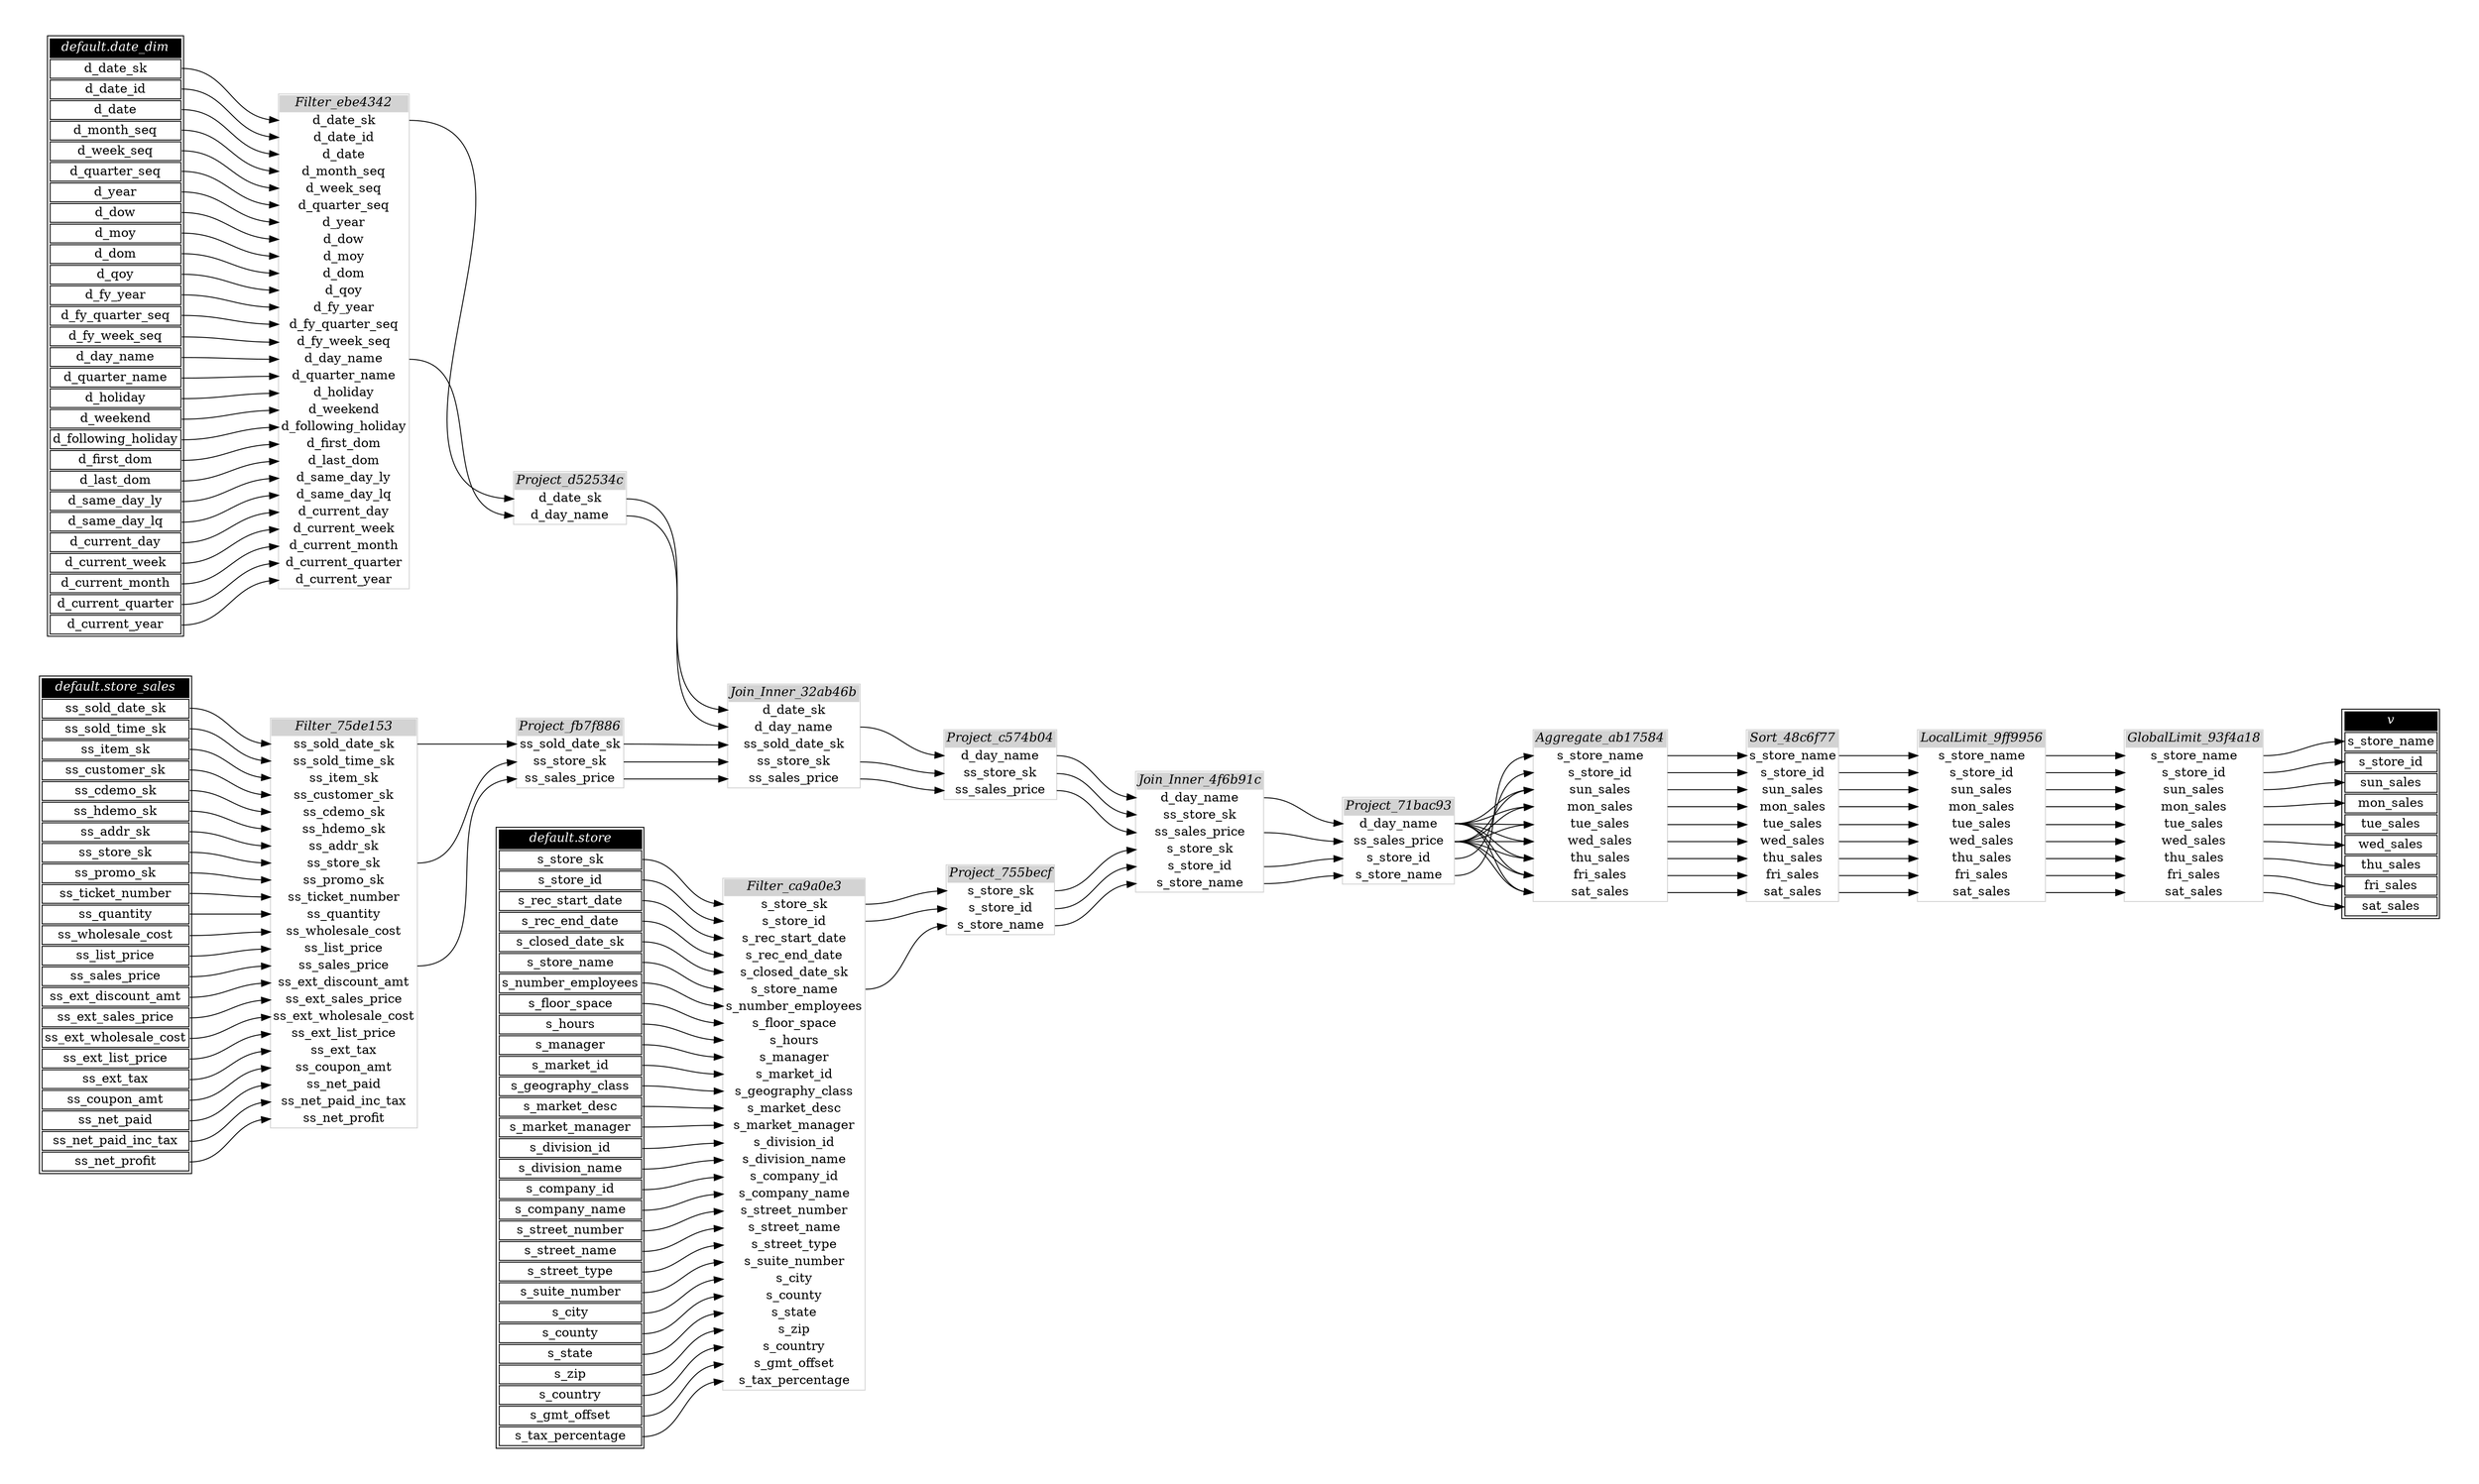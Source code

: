// Automatically generated by TPCDSFlowTestSuite


digraph {
  graph [pad="0.5" nodesep="0.5" ranksep="1" fontname="Helvetica" rankdir=LR];
  node [shape=plaintext]

  
"Aggregate_ab17584" [label=<
<table color="lightgray" border="1" cellborder="0" cellspacing="0">
  <tr><td bgcolor="lightgray" port="nodeName"><i>Aggregate_ab17584</i></td></tr>
  <tr><td port="0">s_store_name</td></tr>
<tr><td port="1">s_store_id</td></tr>
<tr><td port="2">sun_sales</td></tr>
<tr><td port="3">mon_sales</td></tr>
<tr><td port="4">tue_sales</td></tr>
<tr><td port="5">wed_sales</td></tr>
<tr><td port="6">thu_sales</td></tr>
<tr><td port="7">fri_sales</td></tr>
<tr><td port="8">sat_sales</td></tr>
</table>>];
     

"Filter_75de153" [label=<
<table color="lightgray" border="1" cellborder="0" cellspacing="0">
  <tr><td bgcolor="lightgray" port="nodeName"><i>Filter_75de153</i></td></tr>
  <tr><td port="0">ss_sold_date_sk</td></tr>
<tr><td port="1">ss_sold_time_sk</td></tr>
<tr><td port="2">ss_item_sk</td></tr>
<tr><td port="3">ss_customer_sk</td></tr>
<tr><td port="4">ss_cdemo_sk</td></tr>
<tr><td port="5">ss_hdemo_sk</td></tr>
<tr><td port="6">ss_addr_sk</td></tr>
<tr><td port="7">ss_store_sk</td></tr>
<tr><td port="8">ss_promo_sk</td></tr>
<tr><td port="9">ss_ticket_number</td></tr>
<tr><td port="10">ss_quantity</td></tr>
<tr><td port="11">ss_wholesale_cost</td></tr>
<tr><td port="12">ss_list_price</td></tr>
<tr><td port="13">ss_sales_price</td></tr>
<tr><td port="14">ss_ext_discount_amt</td></tr>
<tr><td port="15">ss_ext_sales_price</td></tr>
<tr><td port="16">ss_ext_wholesale_cost</td></tr>
<tr><td port="17">ss_ext_list_price</td></tr>
<tr><td port="18">ss_ext_tax</td></tr>
<tr><td port="19">ss_coupon_amt</td></tr>
<tr><td port="20">ss_net_paid</td></tr>
<tr><td port="21">ss_net_paid_inc_tax</td></tr>
<tr><td port="22">ss_net_profit</td></tr>
</table>>];
     

"Filter_ca9a0e3" [label=<
<table color="lightgray" border="1" cellborder="0" cellspacing="0">
  <tr><td bgcolor="lightgray" port="nodeName"><i>Filter_ca9a0e3</i></td></tr>
  <tr><td port="0">s_store_sk</td></tr>
<tr><td port="1">s_store_id</td></tr>
<tr><td port="2">s_rec_start_date</td></tr>
<tr><td port="3">s_rec_end_date</td></tr>
<tr><td port="4">s_closed_date_sk</td></tr>
<tr><td port="5">s_store_name</td></tr>
<tr><td port="6">s_number_employees</td></tr>
<tr><td port="7">s_floor_space</td></tr>
<tr><td port="8">s_hours</td></tr>
<tr><td port="9">s_manager</td></tr>
<tr><td port="10">s_market_id</td></tr>
<tr><td port="11">s_geography_class</td></tr>
<tr><td port="12">s_market_desc</td></tr>
<tr><td port="13">s_market_manager</td></tr>
<tr><td port="14">s_division_id</td></tr>
<tr><td port="15">s_division_name</td></tr>
<tr><td port="16">s_company_id</td></tr>
<tr><td port="17">s_company_name</td></tr>
<tr><td port="18">s_street_number</td></tr>
<tr><td port="19">s_street_name</td></tr>
<tr><td port="20">s_street_type</td></tr>
<tr><td port="21">s_suite_number</td></tr>
<tr><td port="22">s_city</td></tr>
<tr><td port="23">s_county</td></tr>
<tr><td port="24">s_state</td></tr>
<tr><td port="25">s_zip</td></tr>
<tr><td port="26">s_country</td></tr>
<tr><td port="27">s_gmt_offset</td></tr>
<tr><td port="28">s_tax_percentage</td></tr>
</table>>];
     

"Filter_ebe4342" [label=<
<table color="lightgray" border="1" cellborder="0" cellspacing="0">
  <tr><td bgcolor="lightgray" port="nodeName"><i>Filter_ebe4342</i></td></tr>
  <tr><td port="0">d_date_sk</td></tr>
<tr><td port="1">d_date_id</td></tr>
<tr><td port="2">d_date</td></tr>
<tr><td port="3">d_month_seq</td></tr>
<tr><td port="4">d_week_seq</td></tr>
<tr><td port="5">d_quarter_seq</td></tr>
<tr><td port="6">d_year</td></tr>
<tr><td port="7">d_dow</td></tr>
<tr><td port="8">d_moy</td></tr>
<tr><td port="9">d_dom</td></tr>
<tr><td port="10">d_qoy</td></tr>
<tr><td port="11">d_fy_year</td></tr>
<tr><td port="12">d_fy_quarter_seq</td></tr>
<tr><td port="13">d_fy_week_seq</td></tr>
<tr><td port="14">d_day_name</td></tr>
<tr><td port="15">d_quarter_name</td></tr>
<tr><td port="16">d_holiday</td></tr>
<tr><td port="17">d_weekend</td></tr>
<tr><td port="18">d_following_holiday</td></tr>
<tr><td port="19">d_first_dom</td></tr>
<tr><td port="20">d_last_dom</td></tr>
<tr><td port="21">d_same_day_ly</td></tr>
<tr><td port="22">d_same_day_lq</td></tr>
<tr><td port="23">d_current_day</td></tr>
<tr><td port="24">d_current_week</td></tr>
<tr><td port="25">d_current_month</td></tr>
<tr><td port="26">d_current_quarter</td></tr>
<tr><td port="27">d_current_year</td></tr>
</table>>];
     

"GlobalLimit_93f4a18" [label=<
<table color="lightgray" border="1" cellborder="0" cellspacing="0">
  <tr><td bgcolor="lightgray" port="nodeName"><i>GlobalLimit_93f4a18</i></td></tr>
  <tr><td port="0">s_store_name</td></tr>
<tr><td port="1">s_store_id</td></tr>
<tr><td port="2">sun_sales</td></tr>
<tr><td port="3">mon_sales</td></tr>
<tr><td port="4">tue_sales</td></tr>
<tr><td port="5">wed_sales</td></tr>
<tr><td port="6">thu_sales</td></tr>
<tr><td port="7">fri_sales</td></tr>
<tr><td port="8">sat_sales</td></tr>
</table>>];
     

"Join_Inner_32ab46b" [label=<
<table color="lightgray" border="1" cellborder="0" cellspacing="0">
  <tr><td bgcolor="lightgray" port="nodeName"><i>Join_Inner_32ab46b</i></td></tr>
  <tr><td port="0">d_date_sk</td></tr>
<tr><td port="1">d_day_name</td></tr>
<tr><td port="2">ss_sold_date_sk</td></tr>
<tr><td port="3">ss_store_sk</td></tr>
<tr><td port="4">ss_sales_price</td></tr>
</table>>];
     

"Join_Inner_4f6b91c" [label=<
<table color="lightgray" border="1" cellborder="0" cellspacing="0">
  <tr><td bgcolor="lightgray" port="nodeName"><i>Join_Inner_4f6b91c</i></td></tr>
  <tr><td port="0">d_day_name</td></tr>
<tr><td port="1">ss_store_sk</td></tr>
<tr><td port="2">ss_sales_price</td></tr>
<tr><td port="3">s_store_sk</td></tr>
<tr><td port="4">s_store_id</td></tr>
<tr><td port="5">s_store_name</td></tr>
</table>>];
     

"LocalLimit_9ff9956" [label=<
<table color="lightgray" border="1" cellborder="0" cellspacing="0">
  <tr><td bgcolor="lightgray" port="nodeName"><i>LocalLimit_9ff9956</i></td></tr>
  <tr><td port="0">s_store_name</td></tr>
<tr><td port="1">s_store_id</td></tr>
<tr><td port="2">sun_sales</td></tr>
<tr><td port="3">mon_sales</td></tr>
<tr><td port="4">tue_sales</td></tr>
<tr><td port="5">wed_sales</td></tr>
<tr><td port="6">thu_sales</td></tr>
<tr><td port="7">fri_sales</td></tr>
<tr><td port="8">sat_sales</td></tr>
</table>>];
     

"Project_71bac93" [label=<
<table color="lightgray" border="1" cellborder="0" cellspacing="0">
  <tr><td bgcolor="lightgray" port="nodeName"><i>Project_71bac93</i></td></tr>
  <tr><td port="0">d_day_name</td></tr>
<tr><td port="1">ss_sales_price</td></tr>
<tr><td port="2">s_store_id</td></tr>
<tr><td port="3">s_store_name</td></tr>
</table>>];
     

"Project_755becf" [label=<
<table color="lightgray" border="1" cellborder="0" cellspacing="0">
  <tr><td bgcolor="lightgray" port="nodeName"><i>Project_755becf</i></td></tr>
  <tr><td port="0">s_store_sk</td></tr>
<tr><td port="1">s_store_id</td></tr>
<tr><td port="2">s_store_name</td></tr>
</table>>];
     

"Project_c574b04" [label=<
<table color="lightgray" border="1" cellborder="0" cellspacing="0">
  <tr><td bgcolor="lightgray" port="nodeName"><i>Project_c574b04</i></td></tr>
  <tr><td port="0">d_day_name</td></tr>
<tr><td port="1">ss_store_sk</td></tr>
<tr><td port="2">ss_sales_price</td></tr>
</table>>];
     

"Project_d52534c" [label=<
<table color="lightgray" border="1" cellborder="0" cellspacing="0">
  <tr><td bgcolor="lightgray" port="nodeName"><i>Project_d52534c</i></td></tr>
  <tr><td port="0">d_date_sk</td></tr>
<tr><td port="1">d_day_name</td></tr>
</table>>];
     

"Project_fb7f886" [label=<
<table color="lightgray" border="1" cellborder="0" cellspacing="0">
  <tr><td bgcolor="lightgray" port="nodeName"><i>Project_fb7f886</i></td></tr>
  <tr><td port="0">ss_sold_date_sk</td></tr>
<tr><td port="1">ss_store_sk</td></tr>
<tr><td port="2">ss_sales_price</td></tr>
</table>>];
     

"Sort_48c6f77" [label=<
<table color="lightgray" border="1" cellborder="0" cellspacing="0">
  <tr><td bgcolor="lightgray" port="nodeName"><i>Sort_48c6f77</i></td></tr>
  <tr><td port="0">s_store_name</td></tr>
<tr><td port="1">s_store_id</td></tr>
<tr><td port="2">sun_sales</td></tr>
<tr><td port="3">mon_sales</td></tr>
<tr><td port="4">tue_sales</td></tr>
<tr><td port="5">wed_sales</td></tr>
<tr><td port="6">thu_sales</td></tr>
<tr><td port="7">fri_sales</td></tr>
<tr><td port="8">sat_sales</td></tr>
</table>>];
     

"default.date_dim" [color="black" label=<
<table>
  <tr><td bgcolor="black" port="nodeName"><i><font color="white">default.date_dim</font></i></td></tr>
  <tr><td port="0">d_date_sk</td></tr>
<tr><td port="1">d_date_id</td></tr>
<tr><td port="2">d_date</td></tr>
<tr><td port="3">d_month_seq</td></tr>
<tr><td port="4">d_week_seq</td></tr>
<tr><td port="5">d_quarter_seq</td></tr>
<tr><td port="6">d_year</td></tr>
<tr><td port="7">d_dow</td></tr>
<tr><td port="8">d_moy</td></tr>
<tr><td port="9">d_dom</td></tr>
<tr><td port="10">d_qoy</td></tr>
<tr><td port="11">d_fy_year</td></tr>
<tr><td port="12">d_fy_quarter_seq</td></tr>
<tr><td port="13">d_fy_week_seq</td></tr>
<tr><td port="14">d_day_name</td></tr>
<tr><td port="15">d_quarter_name</td></tr>
<tr><td port="16">d_holiday</td></tr>
<tr><td port="17">d_weekend</td></tr>
<tr><td port="18">d_following_holiday</td></tr>
<tr><td port="19">d_first_dom</td></tr>
<tr><td port="20">d_last_dom</td></tr>
<tr><td port="21">d_same_day_ly</td></tr>
<tr><td port="22">d_same_day_lq</td></tr>
<tr><td port="23">d_current_day</td></tr>
<tr><td port="24">d_current_week</td></tr>
<tr><td port="25">d_current_month</td></tr>
<tr><td port="26">d_current_quarter</td></tr>
<tr><td port="27">d_current_year</td></tr>
</table>>];
     

"default.store" [color="black" label=<
<table>
  <tr><td bgcolor="black" port="nodeName"><i><font color="white">default.store</font></i></td></tr>
  <tr><td port="0">s_store_sk</td></tr>
<tr><td port="1">s_store_id</td></tr>
<tr><td port="2">s_rec_start_date</td></tr>
<tr><td port="3">s_rec_end_date</td></tr>
<tr><td port="4">s_closed_date_sk</td></tr>
<tr><td port="5">s_store_name</td></tr>
<tr><td port="6">s_number_employees</td></tr>
<tr><td port="7">s_floor_space</td></tr>
<tr><td port="8">s_hours</td></tr>
<tr><td port="9">s_manager</td></tr>
<tr><td port="10">s_market_id</td></tr>
<tr><td port="11">s_geography_class</td></tr>
<tr><td port="12">s_market_desc</td></tr>
<tr><td port="13">s_market_manager</td></tr>
<tr><td port="14">s_division_id</td></tr>
<tr><td port="15">s_division_name</td></tr>
<tr><td port="16">s_company_id</td></tr>
<tr><td port="17">s_company_name</td></tr>
<tr><td port="18">s_street_number</td></tr>
<tr><td port="19">s_street_name</td></tr>
<tr><td port="20">s_street_type</td></tr>
<tr><td port="21">s_suite_number</td></tr>
<tr><td port="22">s_city</td></tr>
<tr><td port="23">s_county</td></tr>
<tr><td port="24">s_state</td></tr>
<tr><td port="25">s_zip</td></tr>
<tr><td port="26">s_country</td></tr>
<tr><td port="27">s_gmt_offset</td></tr>
<tr><td port="28">s_tax_percentage</td></tr>
</table>>];
     

"default.store_sales" [color="black" label=<
<table>
  <tr><td bgcolor="black" port="nodeName"><i><font color="white">default.store_sales</font></i></td></tr>
  <tr><td port="0">ss_sold_date_sk</td></tr>
<tr><td port="1">ss_sold_time_sk</td></tr>
<tr><td port="2">ss_item_sk</td></tr>
<tr><td port="3">ss_customer_sk</td></tr>
<tr><td port="4">ss_cdemo_sk</td></tr>
<tr><td port="5">ss_hdemo_sk</td></tr>
<tr><td port="6">ss_addr_sk</td></tr>
<tr><td port="7">ss_store_sk</td></tr>
<tr><td port="8">ss_promo_sk</td></tr>
<tr><td port="9">ss_ticket_number</td></tr>
<tr><td port="10">ss_quantity</td></tr>
<tr><td port="11">ss_wholesale_cost</td></tr>
<tr><td port="12">ss_list_price</td></tr>
<tr><td port="13">ss_sales_price</td></tr>
<tr><td port="14">ss_ext_discount_amt</td></tr>
<tr><td port="15">ss_ext_sales_price</td></tr>
<tr><td port="16">ss_ext_wholesale_cost</td></tr>
<tr><td port="17">ss_ext_list_price</td></tr>
<tr><td port="18">ss_ext_tax</td></tr>
<tr><td port="19">ss_coupon_amt</td></tr>
<tr><td port="20">ss_net_paid</td></tr>
<tr><td port="21">ss_net_paid_inc_tax</td></tr>
<tr><td port="22">ss_net_profit</td></tr>
</table>>];
     

"v" [color="black" label=<
<table>
  <tr><td bgcolor="black" port="nodeName"><i><font color="white">v</font></i></td></tr>
  <tr><td port="0">s_store_name</td></tr>
<tr><td port="1">s_store_id</td></tr>
<tr><td port="2">sun_sales</td></tr>
<tr><td port="3">mon_sales</td></tr>
<tr><td port="4">tue_sales</td></tr>
<tr><td port="5">wed_sales</td></tr>
<tr><td port="6">thu_sales</td></tr>
<tr><td port="7">fri_sales</td></tr>
<tr><td port="8">sat_sales</td></tr>
</table>>];
     
  "Aggregate_ab17584":0 -> "Sort_48c6f77":0;
"Aggregate_ab17584":1 -> "Sort_48c6f77":1;
"Aggregate_ab17584":2 -> "Sort_48c6f77":2;
"Aggregate_ab17584":3 -> "Sort_48c6f77":3;
"Aggregate_ab17584":4 -> "Sort_48c6f77":4;
"Aggregate_ab17584":5 -> "Sort_48c6f77":5;
"Aggregate_ab17584":6 -> "Sort_48c6f77":6;
"Aggregate_ab17584":7 -> "Sort_48c6f77":7;
"Aggregate_ab17584":8 -> "Sort_48c6f77":8;
"Filter_75de153":0 -> "Project_fb7f886":0;
"Filter_75de153":13 -> "Project_fb7f886":2;
"Filter_75de153":7 -> "Project_fb7f886":1;
"Filter_ca9a0e3":0 -> "Project_755becf":0;
"Filter_ca9a0e3":1 -> "Project_755becf":1;
"Filter_ca9a0e3":5 -> "Project_755becf":2;
"Filter_ebe4342":0 -> "Project_d52534c":0;
"Filter_ebe4342":14 -> "Project_d52534c":1;
"GlobalLimit_93f4a18":0 -> "v":0;
"GlobalLimit_93f4a18":1 -> "v":1;
"GlobalLimit_93f4a18":2 -> "v":2;
"GlobalLimit_93f4a18":3 -> "v":3;
"GlobalLimit_93f4a18":4 -> "v":4;
"GlobalLimit_93f4a18":5 -> "v":5;
"GlobalLimit_93f4a18":6 -> "v":6;
"GlobalLimit_93f4a18":7 -> "v":7;
"GlobalLimit_93f4a18":8 -> "v":8;
"Join_Inner_32ab46b":1 -> "Project_c574b04":0;
"Join_Inner_32ab46b":3 -> "Project_c574b04":1;
"Join_Inner_32ab46b":4 -> "Project_c574b04":2;
"Join_Inner_4f6b91c":0 -> "Project_71bac93":0;
"Join_Inner_4f6b91c":2 -> "Project_71bac93":1;
"Join_Inner_4f6b91c":4 -> "Project_71bac93":2;
"Join_Inner_4f6b91c":5 -> "Project_71bac93":3;
"LocalLimit_9ff9956":0 -> "GlobalLimit_93f4a18":0;
"LocalLimit_9ff9956":1 -> "GlobalLimit_93f4a18":1;
"LocalLimit_9ff9956":2 -> "GlobalLimit_93f4a18":2;
"LocalLimit_9ff9956":3 -> "GlobalLimit_93f4a18":3;
"LocalLimit_9ff9956":4 -> "GlobalLimit_93f4a18":4;
"LocalLimit_9ff9956":5 -> "GlobalLimit_93f4a18":5;
"LocalLimit_9ff9956":6 -> "GlobalLimit_93f4a18":6;
"LocalLimit_9ff9956":7 -> "GlobalLimit_93f4a18":7;
"LocalLimit_9ff9956":8 -> "GlobalLimit_93f4a18":8;
"Project_71bac93":0 -> "Aggregate_ab17584":2;
"Project_71bac93":0 -> "Aggregate_ab17584":3;
"Project_71bac93":0 -> "Aggregate_ab17584":4;
"Project_71bac93":0 -> "Aggregate_ab17584":5;
"Project_71bac93":0 -> "Aggregate_ab17584":6;
"Project_71bac93":0 -> "Aggregate_ab17584":7;
"Project_71bac93":0 -> "Aggregate_ab17584":8;
"Project_71bac93":1 -> "Aggregate_ab17584":2;
"Project_71bac93":1 -> "Aggregate_ab17584":3;
"Project_71bac93":1 -> "Aggregate_ab17584":4;
"Project_71bac93":1 -> "Aggregate_ab17584":5;
"Project_71bac93":1 -> "Aggregate_ab17584":6;
"Project_71bac93":1 -> "Aggregate_ab17584":7;
"Project_71bac93":1 -> "Aggregate_ab17584":8;
"Project_71bac93":2 -> "Aggregate_ab17584":1;
"Project_71bac93":3 -> "Aggregate_ab17584":0;
"Project_755becf":0 -> "Join_Inner_4f6b91c":3;
"Project_755becf":1 -> "Join_Inner_4f6b91c":4;
"Project_755becf":2 -> "Join_Inner_4f6b91c":5;
"Project_c574b04":0 -> "Join_Inner_4f6b91c":0;
"Project_c574b04":1 -> "Join_Inner_4f6b91c":1;
"Project_c574b04":2 -> "Join_Inner_4f6b91c":2;
"Project_d52534c":0 -> "Join_Inner_32ab46b":0;
"Project_d52534c":1 -> "Join_Inner_32ab46b":1;
"Project_fb7f886":0 -> "Join_Inner_32ab46b":2;
"Project_fb7f886":1 -> "Join_Inner_32ab46b":3;
"Project_fb7f886":2 -> "Join_Inner_32ab46b":4;
"Sort_48c6f77":0 -> "LocalLimit_9ff9956":0;
"Sort_48c6f77":1 -> "LocalLimit_9ff9956":1;
"Sort_48c6f77":2 -> "LocalLimit_9ff9956":2;
"Sort_48c6f77":3 -> "LocalLimit_9ff9956":3;
"Sort_48c6f77":4 -> "LocalLimit_9ff9956":4;
"Sort_48c6f77":5 -> "LocalLimit_9ff9956":5;
"Sort_48c6f77":6 -> "LocalLimit_9ff9956":6;
"Sort_48c6f77":7 -> "LocalLimit_9ff9956":7;
"Sort_48c6f77":8 -> "LocalLimit_9ff9956":8;
"default.date_dim":0 -> "Filter_ebe4342":0;
"default.date_dim":1 -> "Filter_ebe4342":1;
"default.date_dim":10 -> "Filter_ebe4342":10;
"default.date_dim":11 -> "Filter_ebe4342":11;
"default.date_dim":12 -> "Filter_ebe4342":12;
"default.date_dim":13 -> "Filter_ebe4342":13;
"default.date_dim":14 -> "Filter_ebe4342":14;
"default.date_dim":15 -> "Filter_ebe4342":15;
"default.date_dim":16 -> "Filter_ebe4342":16;
"default.date_dim":17 -> "Filter_ebe4342":17;
"default.date_dim":18 -> "Filter_ebe4342":18;
"default.date_dim":19 -> "Filter_ebe4342":19;
"default.date_dim":2 -> "Filter_ebe4342":2;
"default.date_dim":20 -> "Filter_ebe4342":20;
"default.date_dim":21 -> "Filter_ebe4342":21;
"default.date_dim":22 -> "Filter_ebe4342":22;
"default.date_dim":23 -> "Filter_ebe4342":23;
"default.date_dim":24 -> "Filter_ebe4342":24;
"default.date_dim":25 -> "Filter_ebe4342":25;
"default.date_dim":26 -> "Filter_ebe4342":26;
"default.date_dim":27 -> "Filter_ebe4342":27;
"default.date_dim":3 -> "Filter_ebe4342":3;
"default.date_dim":4 -> "Filter_ebe4342":4;
"default.date_dim":5 -> "Filter_ebe4342":5;
"default.date_dim":6 -> "Filter_ebe4342":6;
"default.date_dim":7 -> "Filter_ebe4342":7;
"default.date_dim":8 -> "Filter_ebe4342":8;
"default.date_dim":9 -> "Filter_ebe4342":9;
"default.store":0 -> "Filter_ca9a0e3":0;
"default.store":1 -> "Filter_ca9a0e3":1;
"default.store":10 -> "Filter_ca9a0e3":10;
"default.store":11 -> "Filter_ca9a0e3":11;
"default.store":12 -> "Filter_ca9a0e3":12;
"default.store":13 -> "Filter_ca9a0e3":13;
"default.store":14 -> "Filter_ca9a0e3":14;
"default.store":15 -> "Filter_ca9a0e3":15;
"default.store":16 -> "Filter_ca9a0e3":16;
"default.store":17 -> "Filter_ca9a0e3":17;
"default.store":18 -> "Filter_ca9a0e3":18;
"default.store":19 -> "Filter_ca9a0e3":19;
"default.store":2 -> "Filter_ca9a0e3":2;
"default.store":20 -> "Filter_ca9a0e3":20;
"default.store":21 -> "Filter_ca9a0e3":21;
"default.store":22 -> "Filter_ca9a0e3":22;
"default.store":23 -> "Filter_ca9a0e3":23;
"default.store":24 -> "Filter_ca9a0e3":24;
"default.store":25 -> "Filter_ca9a0e3":25;
"default.store":26 -> "Filter_ca9a0e3":26;
"default.store":27 -> "Filter_ca9a0e3":27;
"default.store":28 -> "Filter_ca9a0e3":28;
"default.store":3 -> "Filter_ca9a0e3":3;
"default.store":4 -> "Filter_ca9a0e3":4;
"default.store":5 -> "Filter_ca9a0e3":5;
"default.store":6 -> "Filter_ca9a0e3":6;
"default.store":7 -> "Filter_ca9a0e3":7;
"default.store":8 -> "Filter_ca9a0e3":8;
"default.store":9 -> "Filter_ca9a0e3":9;
"default.store_sales":0 -> "Filter_75de153":0;
"default.store_sales":1 -> "Filter_75de153":1;
"default.store_sales":10 -> "Filter_75de153":10;
"default.store_sales":11 -> "Filter_75de153":11;
"default.store_sales":12 -> "Filter_75de153":12;
"default.store_sales":13 -> "Filter_75de153":13;
"default.store_sales":14 -> "Filter_75de153":14;
"default.store_sales":15 -> "Filter_75de153":15;
"default.store_sales":16 -> "Filter_75de153":16;
"default.store_sales":17 -> "Filter_75de153":17;
"default.store_sales":18 -> "Filter_75de153":18;
"default.store_sales":19 -> "Filter_75de153":19;
"default.store_sales":2 -> "Filter_75de153":2;
"default.store_sales":20 -> "Filter_75de153":20;
"default.store_sales":21 -> "Filter_75de153":21;
"default.store_sales":22 -> "Filter_75de153":22;
"default.store_sales":3 -> "Filter_75de153":3;
"default.store_sales":4 -> "Filter_75de153":4;
"default.store_sales":5 -> "Filter_75de153":5;
"default.store_sales":6 -> "Filter_75de153":6;
"default.store_sales":7 -> "Filter_75de153":7;
"default.store_sales":8 -> "Filter_75de153":8;
"default.store_sales":9 -> "Filter_75de153":9;
}
       